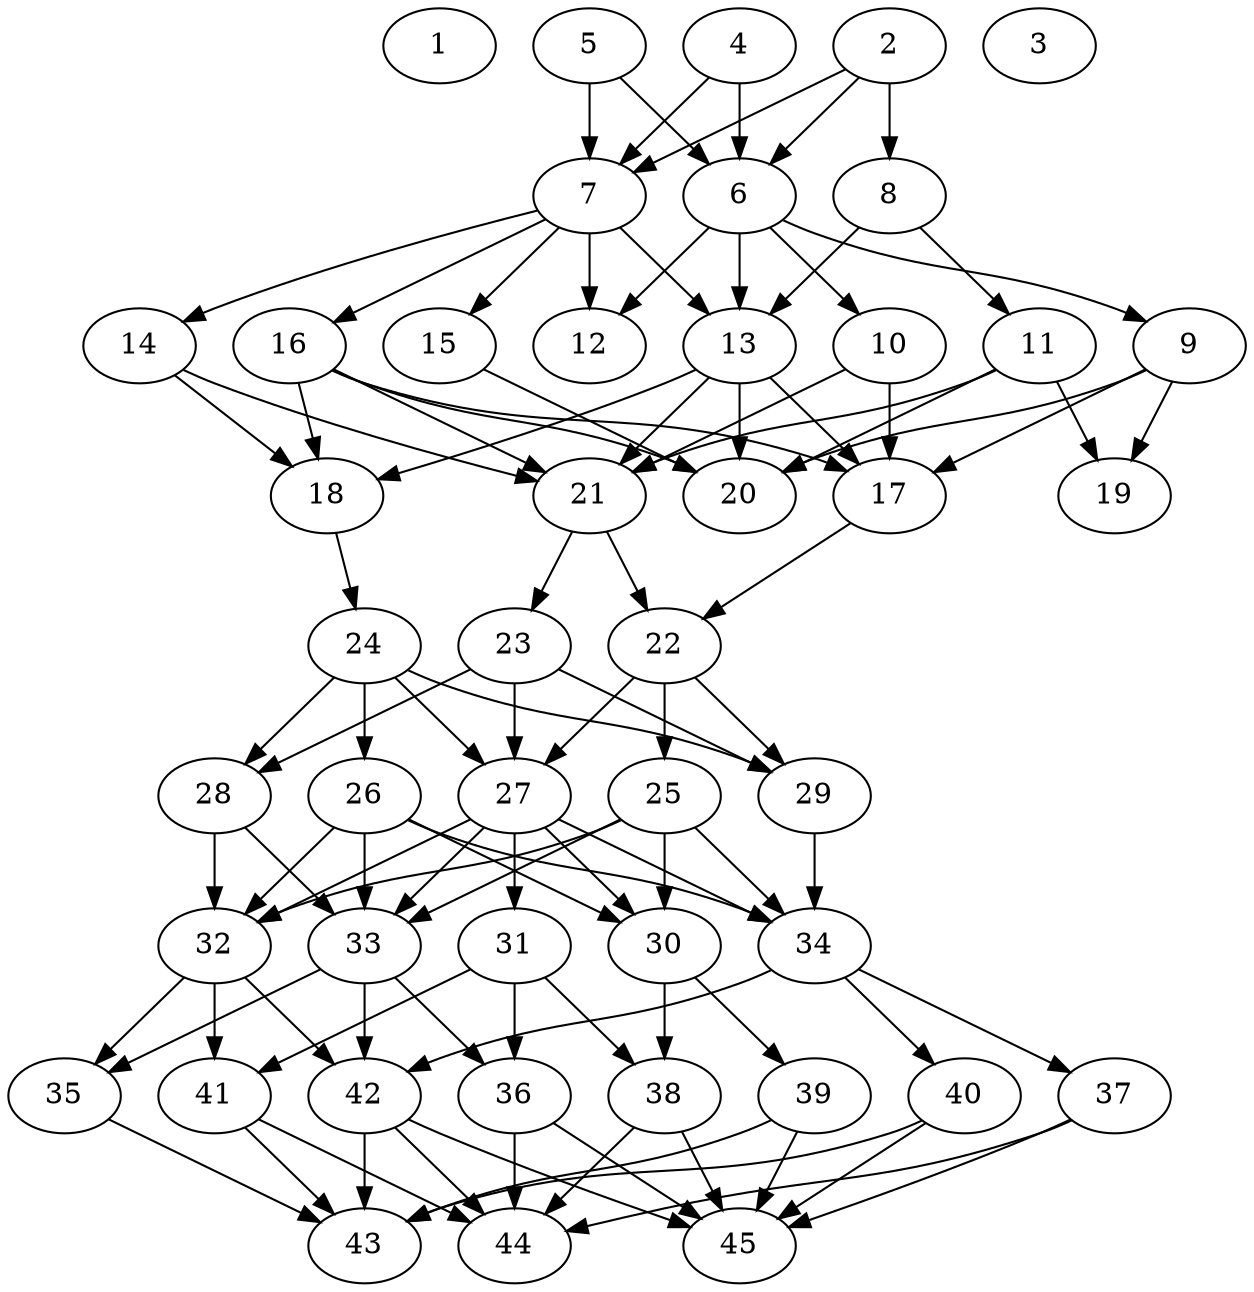 // DAG automatically generated by daggen at Thu Oct  3 14:07:24 2019
// ./daggen --dot -n 45 --ccr 0.4 --fat 0.5 --regular 0.5 --density 0.7 --mindata 5242880 --maxdata 52428800 
digraph G {
  1 [size="72253440", alpha="0.12", expect_size="28901376"] 
  2 [size="104145920", alpha="0.17", expect_size="41658368"] 
  2 -> 6 [size ="41658368"]
  2 -> 7 [size ="41658368"]
  2 -> 8 [size ="41658368"]
  3 [size="45754880", alpha="0.09", expect_size="18301952"] 
  4 [size="118947840", alpha="0.11", expect_size="47579136"] 
  4 -> 6 [size ="47579136"]
  4 -> 7 [size ="47579136"]
  5 [size="69102080", alpha="0.09", expect_size="27640832"] 
  5 -> 6 [size ="27640832"]
  5 -> 7 [size ="27640832"]
  6 [size="94955520", alpha="0.14", expect_size="37982208"] 
  6 -> 9 [size ="37982208"]
  6 -> 10 [size ="37982208"]
  6 -> 12 [size ="37982208"]
  6 -> 13 [size ="37982208"]
  7 [size="110528000", alpha="0.02", expect_size="44211200"] 
  7 -> 12 [size ="44211200"]
  7 -> 13 [size ="44211200"]
  7 -> 14 [size ="44211200"]
  7 -> 15 [size ="44211200"]
  7 -> 16 [size ="44211200"]
  8 [size="41415680", alpha="0.04", expect_size="16566272"] 
  8 -> 11 [size ="16566272"]
  8 -> 13 [size ="16566272"]
  9 [size="40706560", alpha="0.07", expect_size="16282624"] 
  9 -> 17 [size ="16282624"]
  9 -> 19 [size ="16282624"]
  9 -> 20 [size ="16282624"]
  10 [size="90552320", alpha="0.07", expect_size="36220928"] 
  10 -> 17 [size ="36220928"]
  10 -> 21 [size ="36220928"]
  11 [size="76149760", alpha="0.15", expect_size="30459904"] 
  11 -> 19 [size ="30459904"]
  11 -> 20 [size ="30459904"]
  11 -> 21 [size ="30459904"]
  12 [size="31383040", alpha="0.12", expect_size="12553216"] 
  13 [size="129392640", alpha="0.01", expect_size="51757056"] 
  13 -> 17 [size ="51757056"]
  13 -> 18 [size ="51757056"]
  13 -> 20 [size ="51757056"]
  13 -> 21 [size ="51757056"]
  14 [size="63964160", alpha="0.12", expect_size="25585664"] 
  14 -> 18 [size ="25585664"]
  14 -> 21 [size ="25585664"]
  15 [size="127687680", alpha="0.19", expect_size="51075072"] 
  15 -> 20 [size ="51075072"]
  16 [size="59914240", alpha="0.15", expect_size="23965696"] 
  16 -> 17 [size ="23965696"]
  16 -> 18 [size ="23965696"]
  16 -> 20 [size ="23965696"]
  16 -> 21 [size ="23965696"]
  17 [size="25185280", alpha="0.09", expect_size="10074112"] 
  17 -> 22 [size ="10074112"]
  18 [size="38095360", alpha="0.11", expect_size="15238144"] 
  18 -> 24 [size ="15238144"]
  19 [size="63825920", alpha="0.01", expect_size="25530368"] 
  20 [size="107888640", alpha="0.19", expect_size="43155456"] 
  21 [size="31372800", alpha="0.07", expect_size="12549120"] 
  21 -> 22 [size ="12549120"]
  21 -> 23 [size ="12549120"]
  22 [size="121149440", alpha="0.10", expect_size="48459776"] 
  22 -> 25 [size ="48459776"]
  22 -> 27 [size ="48459776"]
  22 -> 29 [size ="48459776"]
  23 [size="73978880", alpha="0.19", expect_size="29591552"] 
  23 -> 27 [size ="29591552"]
  23 -> 28 [size ="29591552"]
  23 -> 29 [size ="29591552"]
  24 [size="79275520", alpha="0.05", expect_size="31710208"] 
  24 -> 26 [size ="31710208"]
  24 -> 27 [size ="31710208"]
  24 -> 28 [size ="31710208"]
  24 -> 29 [size ="31710208"]
  25 [size="32473600", alpha="0.01", expect_size="12989440"] 
  25 -> 30 [size ="12989440"]
  25 -> 32 [size ="12989440"]
  25 -> 33 [size ="12989440"]
  25 -> 34 [size ="12989440"]
  26 [size="26227200", alpha="0.12", expect_size="10490880"] 
  26 -> 30 [size ="10490880"]
  26 -> 32 [size ="10490880"]
  26 -> 33 [size ="10490880"]
  26 -> 34 [size ="10490880"]
  27 [size="112547840", alpha="0.18", expect_size="45019136"] 
  27 -> 30 [size ="45019136"]
  27 -> 31 [size ="45019136"]
  27 -> 32 [size ="45019136"]
  27 -> 33 [size ="45019136"]
  27 -> 34 [size ="45019136"]
  28 [size="45017600", alpha="0.10", expect_size="18007040"] 
  28 -> 32 [size ="18007040"]
  28 -> 33 [size ="18007040"]
  29 [size="112373760", alpha="0.06", expect_size="44949504"] 
  29 -> 34 [size ="44949504"]
  30 [size="118807040", alpha="0.15", expect_size="47522816"] 
  30 -> 38 [size ="47522816"]
  30 -> 39 [size ="47522816"]
  31 [size="111989760", alpha="0.15", expect_size="44795904"] 
  31 -> 36 [size ="44795904"]
  31 -> 38 [size ="44795904"]
  31 -> 41 [size ="44795904"]
  32 [size="33105920", alpha="0.18", expect_size="13242368"] 
  32 -> 35 [size ="13242368"]
  32 -> 41 [size ="13242368"]
  32 -> 42 [size ="13242368"]
  33 [size="91161600", alpha="0.00", expect_size="36464640"] 
  33 -> 35 [size ="36464640"]
  33 -> 36 [size ="36464640"]
  33 -> 42 [size ="36464640"]
  34 [size="82872320", alpha="0.12", expect_size="33148928"] 
  34 -> 37 [size ="33148928"]
  34 -> 40 [size ="33148928"]
  34 -> 42 [size ="33148928"]
  35 [size="114081280", alpha="0.02", expect_size="45632512"] 
  35 -> 43 [size ="45632512"]
  36 [size="122821120", alpha="0.01", expect_size="49128448"] 
  36 -> 44 [size ="49128448"]
  36 -> 45 [size ="49128448"]
  37 [size="72977920", alpha="0.02", expect_size="29191168"] 
  37 -> 44 [size ="29191168"]
  37 -> 45 [size ="29191168"]
  38 [size="61975040", alpha="0.07", expect_size="24790016"] 
  38 -> 44 [size ="24790016"]
  38 -> 45 [size ="24790016"]
  39 [size="118118400", alpha="0.00", expect_size="47247360"] 
  39 -> 43 [size ="47247360"]
  39 -> 45 [size ="47247360"]
  40 [size="33080320", alpha="0.10", expect_size="13232128"] 
  40 -> 43 [size ="13232128"]
  40 -> 45 [size ="13232128"]
  41 [size="120238080", alpha="0.03", expect_size="48095232"] 
  41 -> 43 [size ="48095232"]
  41 -> 44 [size ="48095232"]
  42 [size="88737280", alpha="0.14", expect_size="35494912"] 
  42 -> 43 [size ="35494912"]
  42 -> 44 [size ="35494912"]
  42 -> 45 [size ="35494912"]
  43 [size="74823680", alpha="0.15", expect_size="29929472"] 
  44 [size="76820480", alpha="0.08", expect_size="30728192"] 
  45 [size="27617280", alpha="0.04", expect_size="11046912"] 
}
